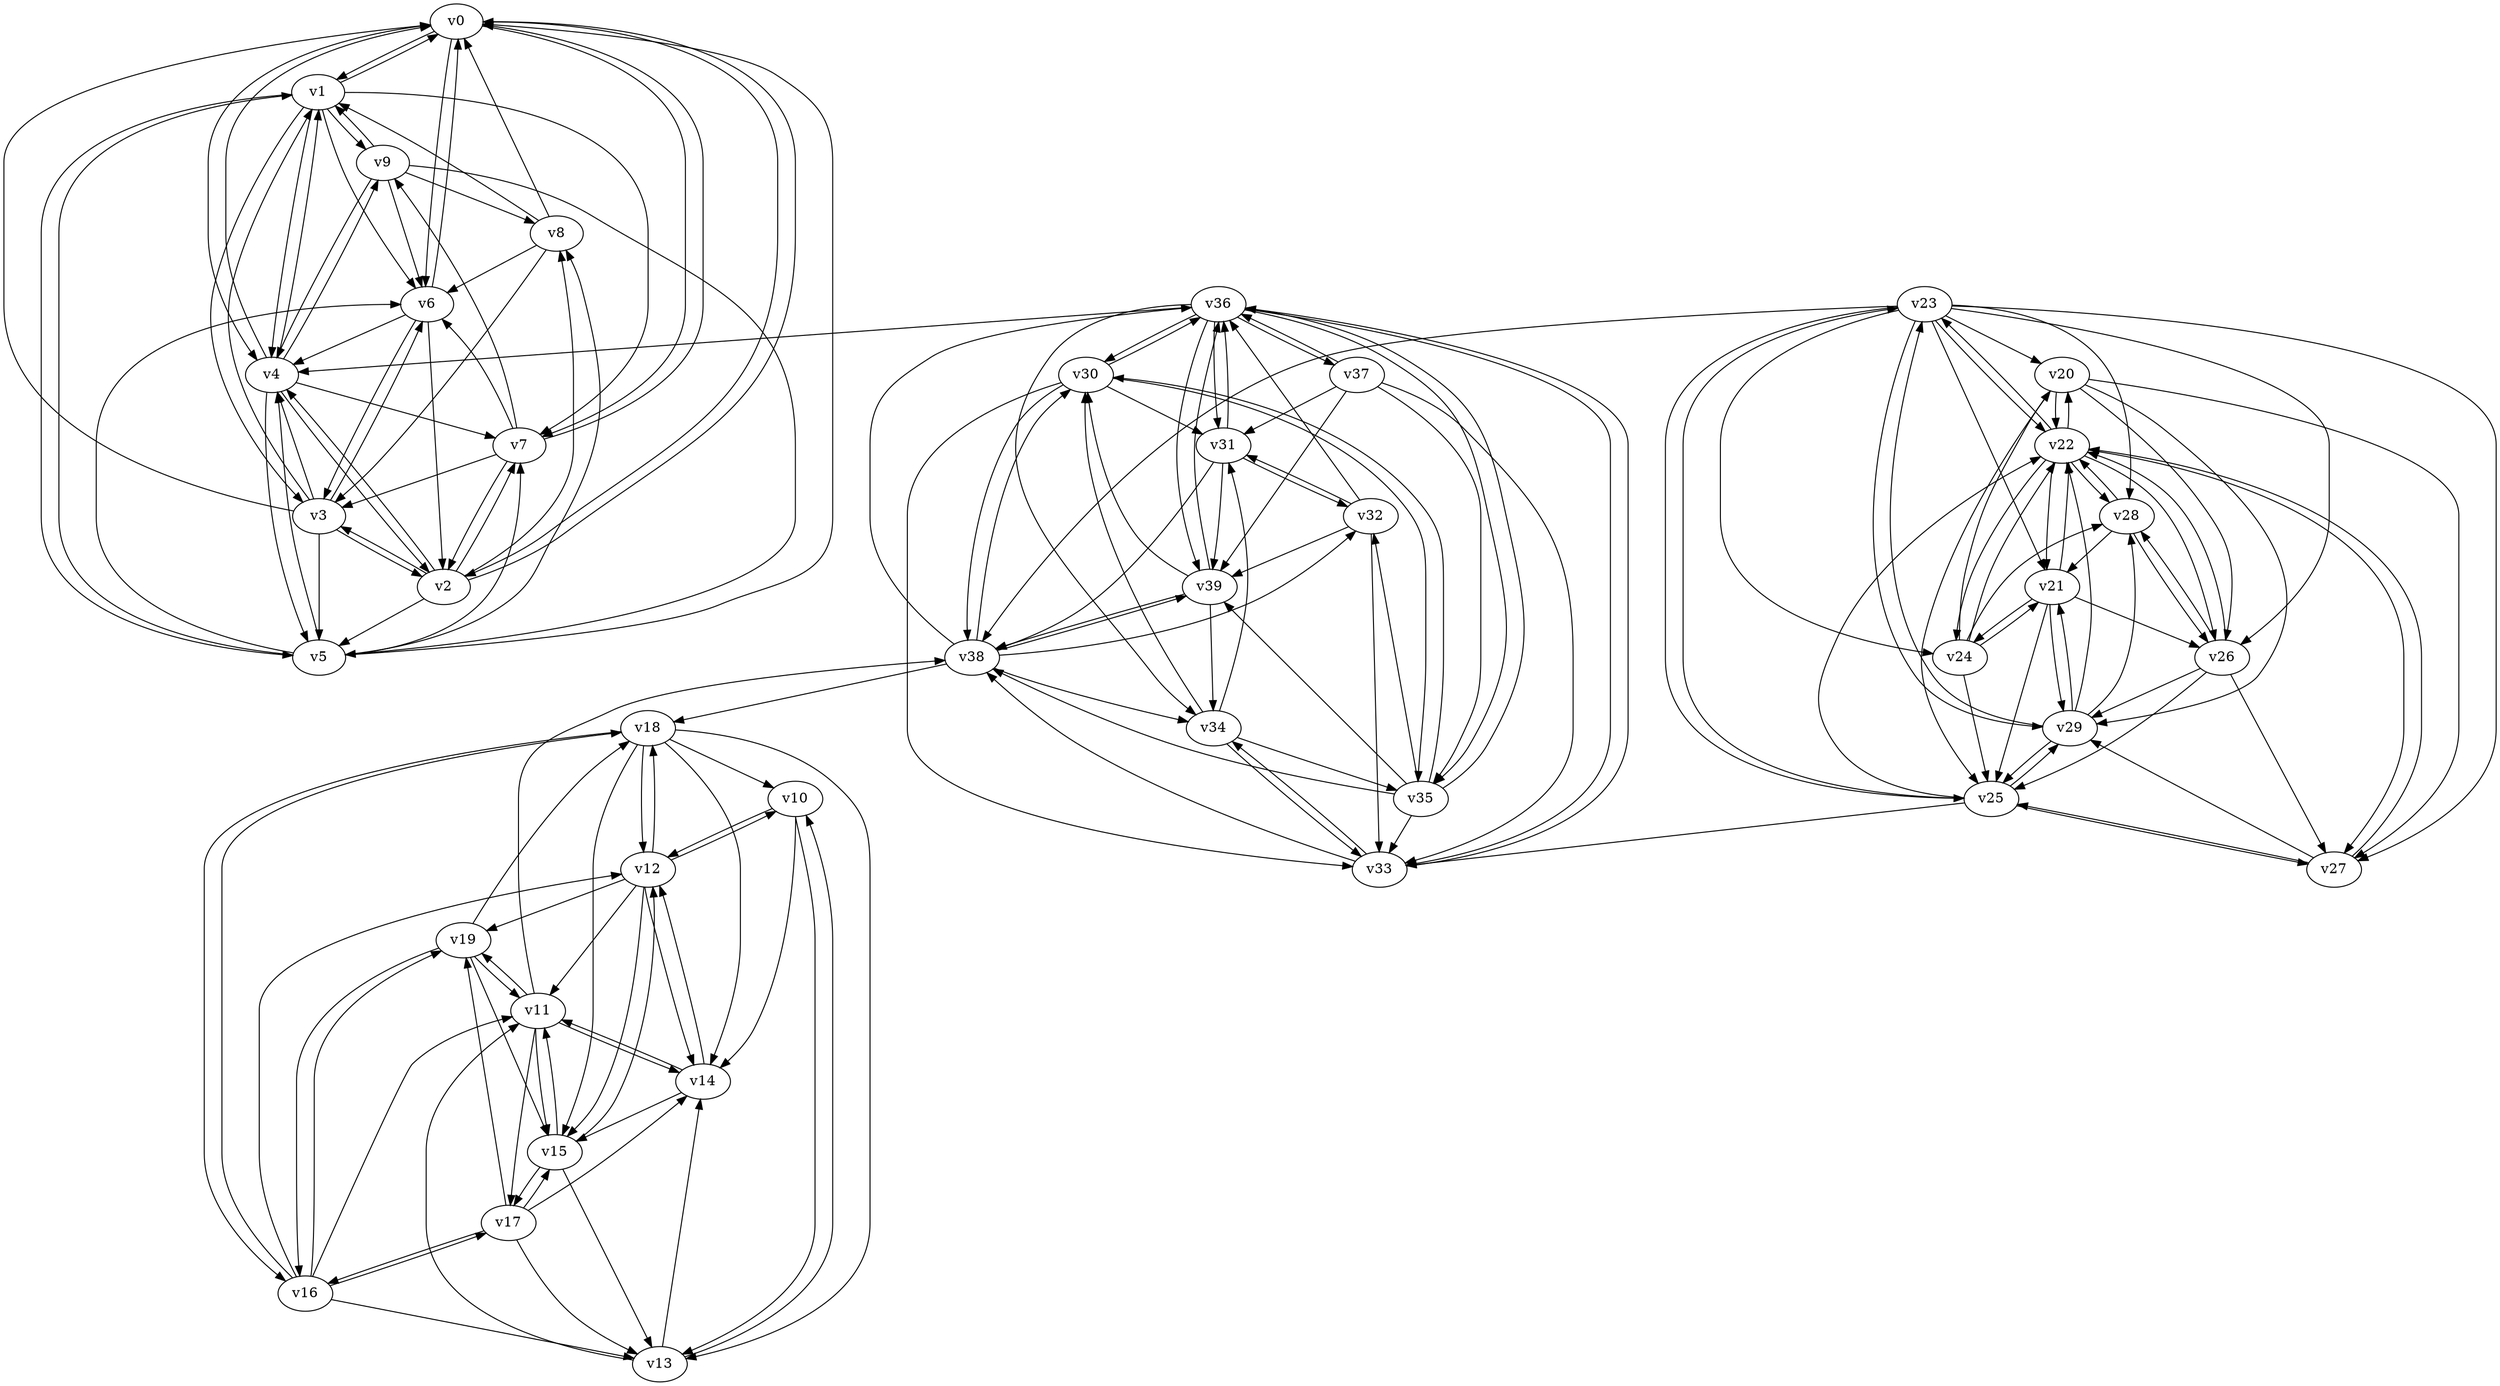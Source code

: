 digraph buchi_test054 {
    v0 [name="v0", player=0, priority=0];
    v1 [name="v1", player=1, priority=0];
    v2 [name="v2", player=0, priority=0];
    v3 [name="v3", player=1, priority=1];
    v4 [name="v4", player=0, priority=1];
    v5 [name="v5", player=0, priority=1];
    v6 [name="v6", player=1, priority=0];
    v7 [name="v7", player=1, priority=0];
    v8 [name="v8", player=0, priority=0];
    v9 [name="v9", player=0, priority=1];
    v10 [name="v10", player=1, priority=0];
    v11 [name="v11", player=1, priority=0];
    v12 [name="v12", player=1, priority=0];
    v13 [name="v13", player=1, priority=1];
    v14 [name="v14", player=1, priority=0];
    v15 [name="v15", player=1, priority=1];
    v16 [name="v16", player=1, priority=1];
    v17 [name="v17", player=0, priority=1];
    v18 [name="v18", player=1, priority=0];
    v19 [name="v19", player=1, priority=0];
    v20 [name="v20", player=1, priority=1];
    v21 [name="v21", player=0, priority=1];
    v22 [name="v22", player=0, priority=1];
    v23 [name="v23", player=1, priority=1];
    v24 [name="v24", player=0, priority=0];
    v25 [name="v25", player=0, priority=1];
    v26 [name="v26", player=1, priority=0];
    v27 [name="v27", player=0, priority=0];
    v28 [name="v28", player=1, priority=0];
    v29 [name="v29", player=0, priority=0];
    v30 [name="v30", player=0, priority=1];
    v31 [name="v31", player=1, priority=0];
    v32 [name="v32", player=1, priority=1];
    v33 [name="v33", player=1, priority=1];
    v34 [name="v34", player=0, priority=0];
    v35 [name="v35", player=0, priority=1];
    v36 [name="v36", player=1, priority=0];
    v37 [name="v37", player=1, priority=0];
    v38 [name="v38", player=0, priority=1];
    v39 [name="v39", player=1, priority=1];
    v25 -> v23;
    v4 -> v0;
    v33 -> v36;
    v35 -> v33;
    v4 -> v9;
    v5 -> v1;
    v8 -> v0;
    v20 -> v29;
    v22 -> v26;
    v9 -> v8;
    v23 -> v25;
    v28 -> v21;
    v19 -> v18;
    v31 -> v38;
    v11 -> v14;
    v37 -> v33;
    v6 -> v2;
    v16 -> v13;
    v18 -> v10;
    v32 -> v39;
    v4 -> v2;
    v33 -> v38;
    v3 -> v6;
    v20 -> v22;
    v9 -> v1;
    v12 -> v18;
    v14 -> v15;
    v17 -> v14;
    v19 -> v11;
    v22 -> v28;
    v0 -> v7;
    v2 -> v4;
    v23 -> v27;
    v34 -> v30;
    v37 -> v35;
    v13 -> v10;
    v6 -> v4;
    v7 -> v3;
    v38 -> v18;
    v18 -> v12;
    v24 -> v28;
    v26 -> v25;
    v25 -> v27;
    v22 -> v21;
    v23 -> v20;
    v38 -> v39;
    v17 -> v16;
    v23 -> v29;
    v23 -> v38;
    v27 -> v29;
    v24 -> v21;
    v16 -> v17;
    v18 -> v14;
    v35 -> v30;
    v25 -> v29;
    v36 -> v4;
    v3 -> v1;
    v39 -> v30;
    v38 -> v32;
    v5 -> v7;
    v20 -> v26;
    v21 -> v25;
    v9 -> v5;
    v0 -> v2;
    v22 -> v23;
    v23 -> v22;
    v1 -> v3;
    v27 -> v22;
    v36 -> v34;
    v13 -> v14;
    v15 -> v11;
    v25 -> v22;
    v16 -> v19;
    v18 -> v16;
    v30 -> v36;
    v35 -> v32;
    v29 -> v22;
    v5 -> v0;
    v12 -> v15;
    v14 -> v12;
    v38 -> v34;
    v23 -> v24;
    v1 -> v5;
    v7 -> v0;
    v15 -> v13;
    v16 -> v12;
    v7 -> v9;
    v24 -> v25;
    v30 -> v38;
    v25 -> v33;
    v3 -> v5;
    v39 -> v34;
    v38 -> v36;
    v22 -> v27;
    v21 -> v29;
    v23 -> v26;
    v31 -> v39;
    v1 -> v7;
    v7 -> v2;
    v30 -> v31;
    v12 -> v10;
    v26 -> v27;
    v5 -> v4;
    v22 -> v20;
    v21 -> v22;
    v12 -> v19;
    v35 -> v39;
    v31 -> v32;
    v23 -> v28;
    v8 -> v6;
    v1 -> v0;
    v19 -> v15;
    v10 -> v12;
    v1 -> v9;
    v13 -> v11;
    v2 -> v8;
    v36 -> v31;
    v37 -> v39;
    v30 -> v33;
    v11 -> v38;
    v3 -> v0;
    v32 -> v36;
    v26 -> v29;
    v29 -> v28;
    v5 -> v6;
    v20 -> v25;
    v21 -> v24;
    v23 -> v21;
    v0 -> v4;
    v10 -> v14;
    v36 -> v33;
    v30 -> v35;
    v26 -> v22;
    v3 -> v2;
    v29 -> v21;
    v4 -> v1;
    v12 -> v14;
    v14 -> v11;
    v21 -> v26;
    v8 -> v1;
    v17 -> v13;
    v1 -> v4;
    v0 -> v6;
    v2 -> v3;
    v28 -> v22;
    v36 -> v35;
    v11 -> v15;
    v6 -> v3;
    v32 -> v31;
    v3 -> v4;
    v29 -> v23;
    v35 -> v36;
    v8 -> v3;
    v39 -> v36;
    v17 -> v15;
    v34 -> v31;
    v1 -> v6;
    v27 -> v25;
    v2 -> v5;
    v36 -> v37;
    v11 -> v17;
    v37 -> v36;
    v24 -> v20;
    v15 -> v17;
    v32 -> v33;
    v18 -> v13;
    v29 -> v25;
    v4 -> v5;
    v35 -> v38;
    v39 -> v38;
    v9 -> v4;
    v0 -> v1;
    v34 -> v33;
    v36 -> v30;
    v2 -> v7;
    v28 -> v26;
    v36 -> v39;
    v11 -> v19;
    v7 -> v6;
    v24 -> v22;
    v16 -> v18;
    v18 -> v15;
    v33 -> v34;
    v12 -> v11;
    v26 -> v28;
    v38 -> v30;
    v4 -> v7;
    v5 -> v8;
    v20 -> v27;
    v22 -> v24;
    v9 -> v6;
    v2 -> v0;
    v17 -> v19;
    v10 -> v13;
    v19 -> v16;
    v31 -> v36;
    v34 -> v35;
    v37 -> v31;
    v6 -> v0;
    v15 -> v12;
    v16 -> v11;
}
